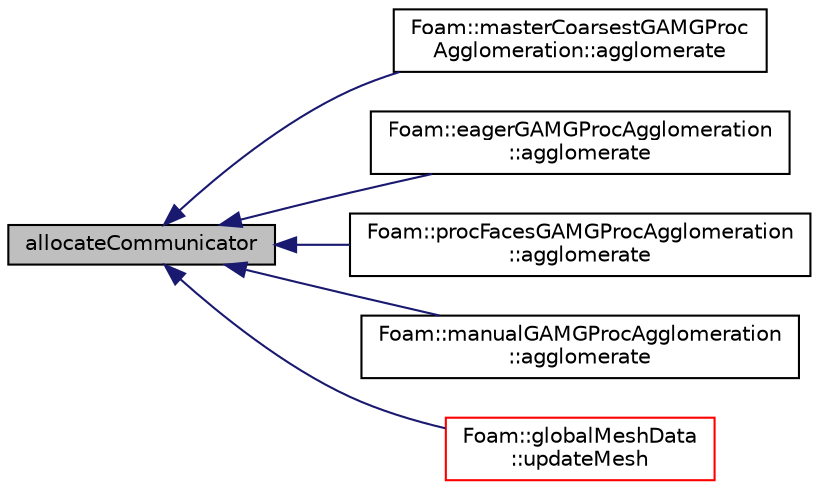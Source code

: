 digraph "allocateCommunicator"
{
  bgcolor="transparent";
  edge [fontname="Helvetica",fontsize="10",labelfontname="Helvetica",labelfontsize="10"];
  node [fontname="Helvetica",fontsize="10",shape=record];
  rankdir="LR";
  Node1 [label="allocateCommunicator",height=0.2,width=0.4,color="black", fillcolor="grey75", style="filled", fontcolor="black"];
  Node1 -> Node2 [dir="back",color="midnightblue",fontsize="10",style="solid",fontname="Helvetica"];
  Node2 [label="Foam::masterCoarsestGAMGProc\lAgglomeration::agglomerate",height=0.2,width=0.4,color="black",URL="$a01427.html#aafdd9615cff0be3c3c601afb8526aee5",tooltip="Modify agglomeration. Return true if modified. "];
  Node1 -> Node3 [dir="back",color="midnightblue",fontsize="10",style="solid",fontname="Helvetica"];
  Node3 [label="Foam::eagerGAMGProcAgglomeration\l::agglomerate",height=0.2,width=0.4,color="black",URL="$a00602.html#aafdd9615cff0be3c3c601afb8526aee5",tooltip="Modify agglomeration. Return true if modified. "];
  Node1 -> Node4 [dir="back",color="midnightblue",fontsize="10",style="solid",fontname="Helvetica"];
  Node4 [label="Foam::procFacesGAMGProcAgglomeration\l::agglomerate",height=0.2,width=0.4,color="black",URL="$a01987.html#aafdd9615cff0be3c3c601afb8526aee5",tooltip="Modify agglomeration. Return true if modified. "];
  Node1 -> Node5 [dir="back",color="midnightblue",fontsize="10",style="solid",fontname="Helvetica"];
  Node5 [label="Foam::manualGAMGProcAgglomeration\l::agglomerate",height=0.2,width=0.4,color="black",URL="$a01388.html#aafdd9615cff0be3c3c601afb8526aee5",tooltip="Modify agglomeration. Return true if modified. "];
  Node1 -> Node6 [dir="back",color="midnightblue",fontsize="10",style="solid",fontname="Helvetica"];
  Node6 [label="Foam::globalMeshData\l::updateMesh",height=0.2,width=0.4,color="red",URL="$a00925.html#ae5693a309a936ac1040dd48c2881677f",tooltip="Change global mesh data given a topological change. Does a. "];
}
